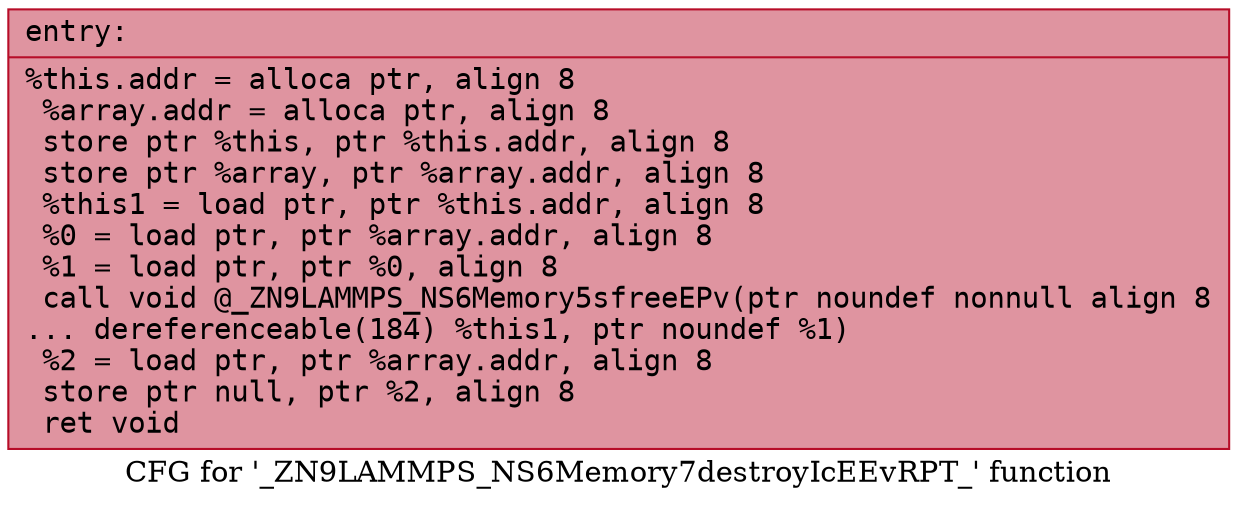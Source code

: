 digraph "CFG for '_ZN9LAMMPS_NS6Memory7destroyIcEEvRPT_' function" {
	label="CFG for '_ZN9LAMMPS_NS6Memory7destroyIcEEvRPT_' function";

	Node0x561dd3e4cae0 [shape=record,color="#b70d28ff", style=filled, fillcolor="#b70d2870" fontname="Courier",label="{entry:\l|  %this.addr = alloca ptr, align 8\l  %array.addr = alloca ptr, align 8\l  store ptr %this, ptr %this.addr, align 8\l  store ptr %array, ptr %array.addr, align 8\l  %this1 = load ptr, ptr %this.addr, align 8\l  %0 = load ptr, ptr %array.addr, align 8\l  %1 = load ptr, ptr %0, align 8\l  call void @_ZN9LAMMPS_NS6Memory5sfreeEPv(ptr noundef nonnull align 8\l... dereferenceable(184) %this1, ptr noundef %1)\l  %2 = load ptr, ptr %array.addr, align 8\l  store ptr null, ptr %2, align 8\l  ret void\l}"];
}
